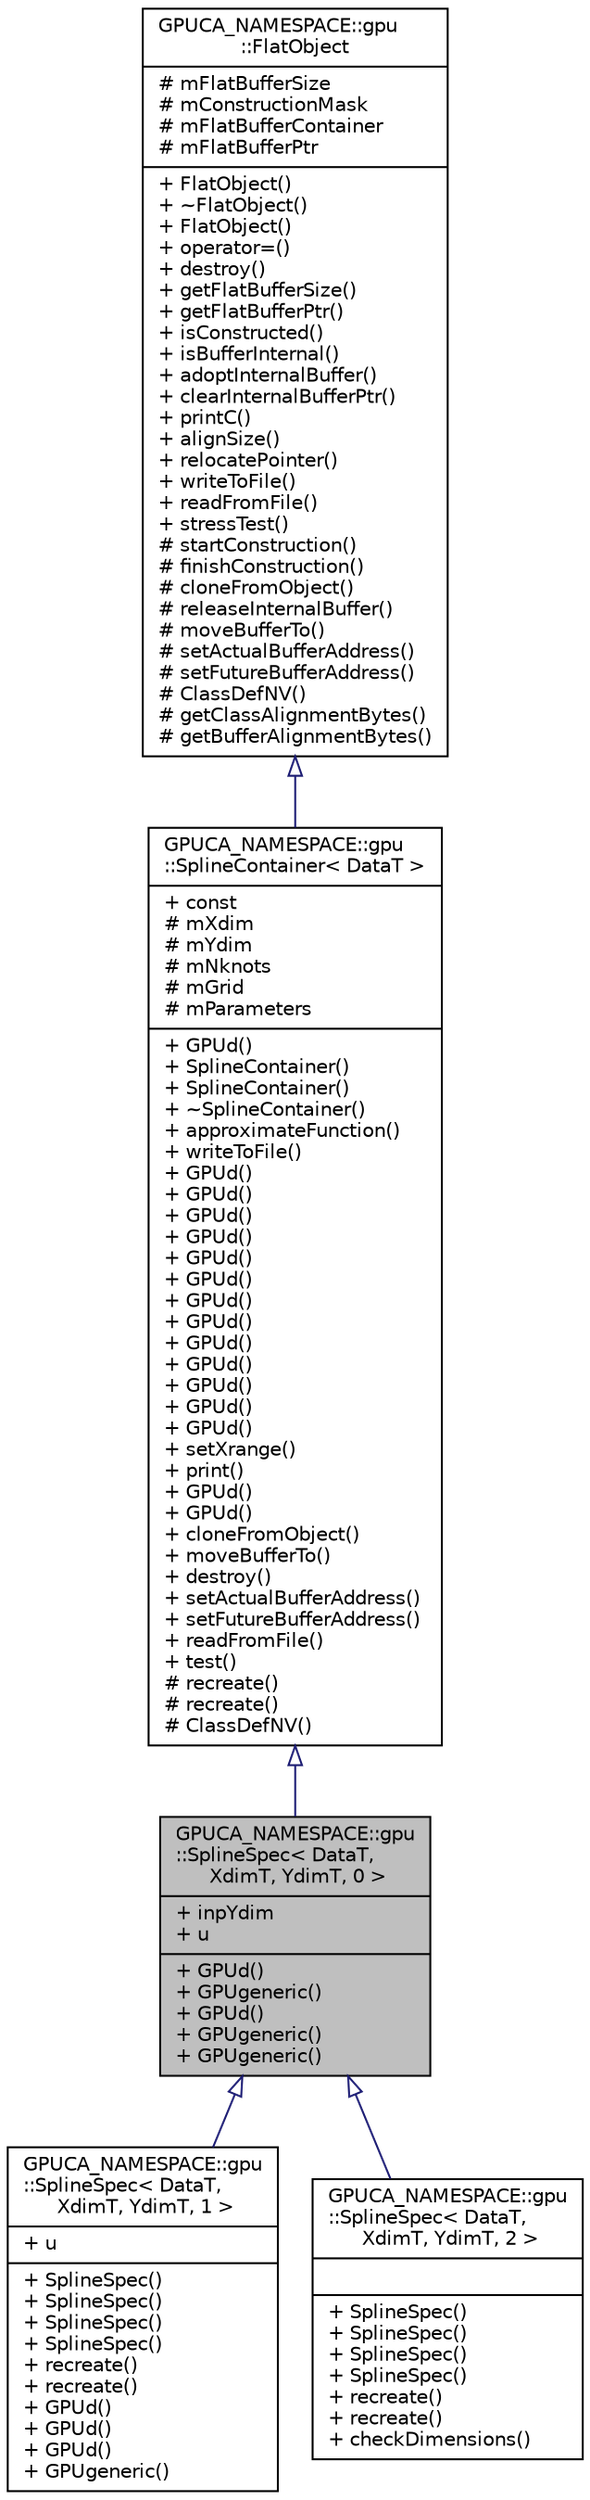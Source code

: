 digraph "GPUCA_NAMESPACE::gpu::SplineSpec&lt; DataT, XdimT, YdimT, 0 &gt;"
{
 // INTERACTIVE_SVG=YES
  bgcolor="transparent";
  edge [fontname="Helvetica",fontsize="10",labelfontname="Helvetica",labelfontsize="10"];
  node [fontname="Helvetica",fontsize="10",shape=record];
  Node0 [label="{GPUCA_NAMESPACE::gpu\l::SplineSpec\< DataT,\l XdimT, YdimT, 0 \>\n|+ inpYdim\l+ u\l|+ GPUd()\l+ GPUgeneric()\l+ GPUd()\l+ GPUgeneric()\l+ GPUgeneric()\l}",height=0.2,width=0.4,color="black", fillcolor="grey75", style="filled", fontcolor="black"];
  Node1 -> Node0 [dir="back",color="midnightblue",fontsize="10",style="solid",arrowtail="onormal",fontname="Helvetica"];
  Node1 [label="{GPUCA_NAMESPACE::gpu\l::SplineContainer\< DataT \>\n|+ const\l# mXdim\l# mYdim\l# mNknots\l# mGrid\l# mParameters\l|+ GPUd()\l+ SplineContainer()\l+ SplineContainer()\l+ ~SplineContainer()\l+ approximateFunction()\l+ writeToFile()\l+ GPUd()\l+ GPUd()\l+ GPUd()\l+ GPUd()\l+ GPUd()\l+ GPUd()\l+ GPUd()\l+ GPUd()\l+ GPUd()\l+ GPUd()\l+ GPUd()\l+ GPUd()\l+ GPUd()\l+ setXrange()\l+ print()\l+ GPUd()\l+ GPUd()\l+ cloneFromObject()\l+ moveBufferTo()\l+ destroy()\l+ setActualBufferAddress()\l+ setFutureBufferAddress()\l+ readFromFile()\l+ test()\l# recreate()\l# recreate()\l# ClassDefNV()\l}",height=0.2,width=0.4,color="black",URL="$d1/dc2/classGPUCA__NAMESPACE_1_1gpu_1_1SplineContainer.html"];
  Node2 -> Node1 [dir="back",color="midnightblue",fontsize="10",style="solid",arrowtail="onormal",fontname="Helvetica"];
  Node2 [label="{GPUCA_NAMESPACE::gpu\l::FlatObject\n|# mFlatBufferSize\l# mConstructionMask\l# mFlatBufferContainer\l# mFlatBufferPtr\l|+ FlatObject()\l+ ~FlatObject()\l+ FlatObject()\l+ operator=()\l+ destroy()\l+ getFlatBufferSize()\l+ getFlatBufferPtr()\l+ isConstructed()\l+ isBufferInternal()\l+ adoptInternalBuffer()\l+ clearInternalBufferPtr()\l+ printC()\l+ alignSize()\l+ relocatePointer()\l+ writeToFile()\l+ readFromFile()\l+ stressTest()\l# startConstruction()\l# finishConstruction()\l# cloneFromObject()\l# releaseInternalBuffer()\l# moveBufferTo()\l# setActualBufferAddress()\l# setFutureBufferAddress()\l# ClassDefNV()\l# getClassAlignmentBytes()\l# getBufferAlignmentBytes()\l}",height=0.2,width=0.4,color="black",URL="$dc/d5e/classGPUCA__NAMESPACE_1_1gpu_1_1FlatObject.html",tooltip="GPUCA_GPUCODE. "];
  Node0 -> Node3 [dir="back",color="midnightblue",fontsize="10",style="solid",arrowtail="onormal",fontname="Helvetica"];
  Node3 [label="{GPUCA_NAMESPACE::gpu\l::SplineSpec\< DataT,\l XdimT, YdimT, 1 \>\n|+ u\l|+ SplineSpec()\l+ SplineSpec()\l+ SplineSpec()\l+ SplineSpec()\l+ recreate()\l+ recreate()\l+ GPUd()\l+ GPUd()\l+ GPUd()\l+ GPUgeneric()\l}",height=0.2,width=0.4,color="black",URL="$d8/d65/classGPUCA__NAMESPACE_1_1gpu_1_1SplineSpec_3_01DataT_00_01XdimT_00_01YdimT_00_011_01_4.html"];
  Node0 -> Node4 [dir="back",color="midnightblue",fontsize="10",style="solid",arrowtail="onormal",fontname="Helvetica"];
  Node4 [label="{GPUCA_NAMESPACE::gpu\l::SplineSpec\< DataT,\l XdimT, YdimT, 2 \>\n||+ SplineSpec()\l+ SplineSpec()\l+ SplineSpec()\l+ SplineSpec()\l+ recreate()\l+ recreate()\l+ checkDimensions()\l}",height=0.2,width=0.4,color="black",URL="$d7/de2/classGPUCA__NAMESPACE_1_1gpu_1_1SplineSpec_3_01DataT_00_01XdimT_00_01YdimT_00_012_01_4.html"];
}
